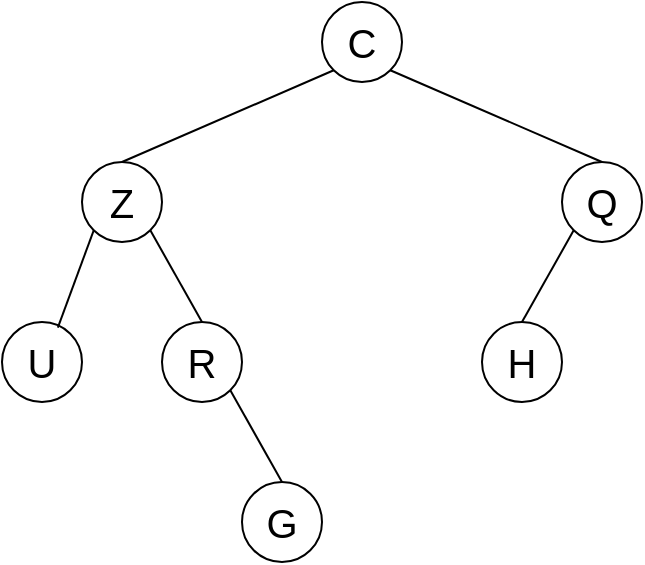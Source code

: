 <mxfile version="19.0.3" type="device"><diagram id="IZZJrakXTB2XNluh2UcN" name="Page-1"><mxGraphModel dx="850" dy="584" grid="1" gridSize="10" guides="1" tooltips="1" connect="1" arrows="1" fold="1" page="1" pageScale="1" pageWidth="1169" pageHeight="827" math="0" shadow="0"><root><mxCell id="0"/><mxCell id="1" parent="0"/><mxCell id="DRbmc5h68qz8AY9gu2UF-1" value="&lt;font style=&quot;font-size: 20px;&quot;&gt;C&lt;/font&gt;" style="ellipse;whiteSpace=wrap;html=1;" vertex="1" parent="1"><mxGeometry x="400" y="40" width="40" height="40" as="geometry"/></mxCell><mxCell id="DRbmc5h68qz8AY9gu2UF-3" value="&lt;font style=&quot;font-size: 20px;&quot;&gt;Z&lt;/font&gt;" style="ellipse;whiteSpace=wrap;html=1;" vertex="1" parent="1"><mxGeometry x="280" y="120" width="40" height="40" as="geometry"/></mxCell><mxCell id="DRbmc5h68qz8AY9gu2UF-4" value="&lt;font style=&quot;font-size: 20px;&quot;&gt;U&lt;/font&gt;" style="ellipse;whiteSpace=wrap;html=1;" vertex="1" parent="1"><mxGeometry x="240" y="200" width="40" height="40" as="geometry"/></mxCell><mxCell id="DRbmc5h68qz8AY9gu2UF-6" value="&lt;font style=&quot;font-size: 20px;&quot;&gt;Q&lt;/font&gt;" style="ellipse;whiteSpace=wrap;html=1;" vertex="1" parent="1"><mxGeometry x="520" y="120" width="40" height="40" as="geometry"/></mxCell><mxCell id="DRbmc5h68qz8AY9gu2UF-7" value="&lt;font style=&quot;font-size: 20px;&quot;&gt;R&lt;br&gt;&lt;/font&gt;" style="ellipse;whiteSpace=wrap;html=1;" vertex="1" parent="1"><mxGeometry x="320" y="200" width="40" height="40" as="geometry"/></mxCell><mxCell id="DRbmc5h68qz8AY9gu2UF-8" value="&lt;font style=&quot;font-size: 20px;&quot;&gt;G&lt;/font&gt;" style="ellipse;whiteSpace=wrap;html=1;" vertex="1" parent="1"><mxGeometry x="360" y="280" width="40" height="40" as="geometry"/></mxCell><mxCell id="DRbmc5h68qz8AY9gu2UF-9" value="" style="endArrow=none;html=1;rounded=0;fontSize=20;entryX=0;entryY=1;entryDx=0;entryDy=0;exitX=0.5;exitY=0;exitDx=0;exitDy=0;" edge="1" parent="1" source="DRbmc5h68qz8AY9gu2UF-3" target="DRbmc5h68qz8AY9gu2UF-1"><mxGeometry width="50" height="50" relative="1" as="geometry"><mxPoint x="410" y="320" as="sourcePoint"/><mxPoint x="460" y="270" as="targetPoint"/></mxGeometry></mxCell><mxCell id="DRbmc5h68qz8AY9gu2UF-11" value="" style="endArrow=none;html=1;rounded=0;fontSize=20;entryX=1;entryY=1;entryDx=0;entryDy=0;exitX=0.5;exitY=0;exitDx=0;exitDy=0;" edge="1" parent="1" source="DRbmc5h68qz8AY9gu2UF-6" target="DRbmc5h68qz8AY9gu2UF-1"><mxGeometry width="50" height="50" relative="1" as="geometry"><mxPoint x="410" y="320" as="sourcePoint"/><mxPoint x="460" y="270" as="targetPoint"/></mxGeometry></mxCell><mxCell id="DRbmc5h68qz8AY9gu2UF-12" value="" style="endArrow=none;html=1;rounded=0;fontSize=20;entryX=0;entryY=1;entryDx=0;entryDy=0;exitX=0.698;exitY=0.071;exitDx=0;exitDy=0;exitPerimeter=0;" edge="1" parent="1" source="DRbmc5h68qz8AY9gu2UF-4" target="DRbmc5h68qz8AY9gu2UF-3"><mxGeometry width="50" height="50" relative="1" as="geometry"><mxPoint x="410" y="320" as="sourcePoint"/><mxPoint x="460" y="270" as="targetPoint"/></mxGeometry></mxCell><mxCell id="DRbmc5h68qz8AY9gu2UF-13" value="" style="endArrow=none;html=1;rounded=0;fontSize=20;entryX=1;entryY=1;entryDx=0;entryDy=0;exitX=0.5;exitY=0;exitDx=0;exitDy=0;" edge="1" parent="1" source="DRbmc5h68qz8AY9gu2UF-7" target="DRbmc5h68qz8AY9gu2UF-3"><mxGeometry width="50" height="50" relative="1" as="geometry"><mxPoint x="410" y="320" as="sourcePoint"/><mxPoint x="460" y="270" as="targetPoint"/></mxGeometry></mxCell><mxCell id="DRbmc5h68qz8AY9gu2UF-14" value="" style="endArrow=none;html=1;rounded=0;fontSize=20;entryX=1;entryY=1;entryDx=0;entryDy=0;exitX=0.5;exitY=0;exitDx=0;exitDy=0;" edge="1" parent="1" source="DRbmc5h68qz8AY9gu2UF-8" target="DRbmc5h68qz8AY9gu2UF-7"><mxGeometry width="50" height="50" relative="1" as="geometry"><mxPoint x="410" y="320" as="sourcePoint"/><mxPoint x="460" y="270" as="targetPoint"/></mxGeometry></mxCell><mxCell id="DRbmc5h68qz8AY9gu2UF-29" value="&lt;font style=&quot;font-size: 20px;&quot;&gt;H&lt;/font&gt;" style="ellipse;whiteSpace=wrap;html=1;" vertex="1" parent="1"><mxGeometry x="480" y="200" width="40" height="40" as="geometry"/></mxCell><mxCell id="DRbmc5h68qz8AY9gu2UF-30" value="" style="endArrow=none;html=1;rounded=0;fontSize=20;entryX=0;entryY=1;entryDx=0;entryDy=0;exitX=0.5;exitY=0;exitDx=0;exitDy=0;" edge="1" parent="1" source="DRbmc5h68qz8AY9gu2UF-29" target="DRbmc5h68qz8AY9gu2UF-6"><mxGeometry width="50" height="50" relative="1" as="geometry"><mxPoint x="500.0" y="212.84" as="sourcePoint"/><mxPoint x="517.938" y="164.142" as="targetPoint"/></mxGeometry></mxCell></root></mxGraphModel></diagram></mxfile>